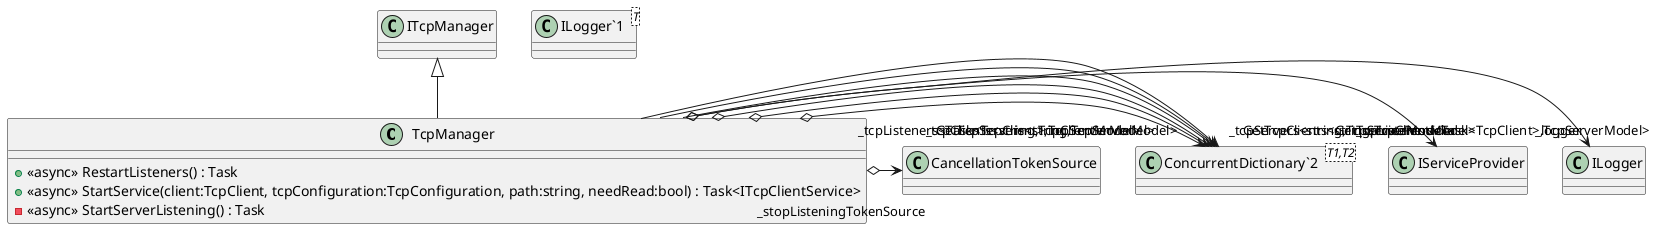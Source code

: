 @startuml
class TcpManager {
    + <<async>> RestartListeners() : Task
    + <<async>> StartService(client:TcpClient, tcpConfiguration:TcpConfiguration, path:string, needRead:bool) : Task<ITcpClientService>
    - <<async>> StartServerListening() : Task
}
class "ILogger`1"<T> {
}
class "ConcurrentDictionary`2"<T1,T2> {
}
ITcpManager <|-- TcpManager
TcpManager o-> "_logger" ILogger
TcpManager o-> "_serviceProvider" IServiceProvider
TcpManager o-> "_tcpListeners<Task<TcpClient>,TcpServerModel>" "ConcurrentDictionary`2"
TcpManager o-> "_tcpServers<string,TcpServerModel>" "ConcurrentDictionary`2"
TcpManager o-> "_tcpClients<string,TcpClientModel>" "ConcurrentDictionary`2"
TcpManager o-> "_stopListeningTokenSource" CancellationTokenSource
TcpManager --> "GetTcpListeners<Task<TcpClient>,TcpServerModel>" "ConcurrentDictionary`2"
TcpManager --> "GetTcpServers<string,TcpServerModel>" "ConcurrentDictionary`2"
TcpManager --> "GetTcpClients<string,TcpClientModel>" "ConcurrentDictionary`2"
@enduml
